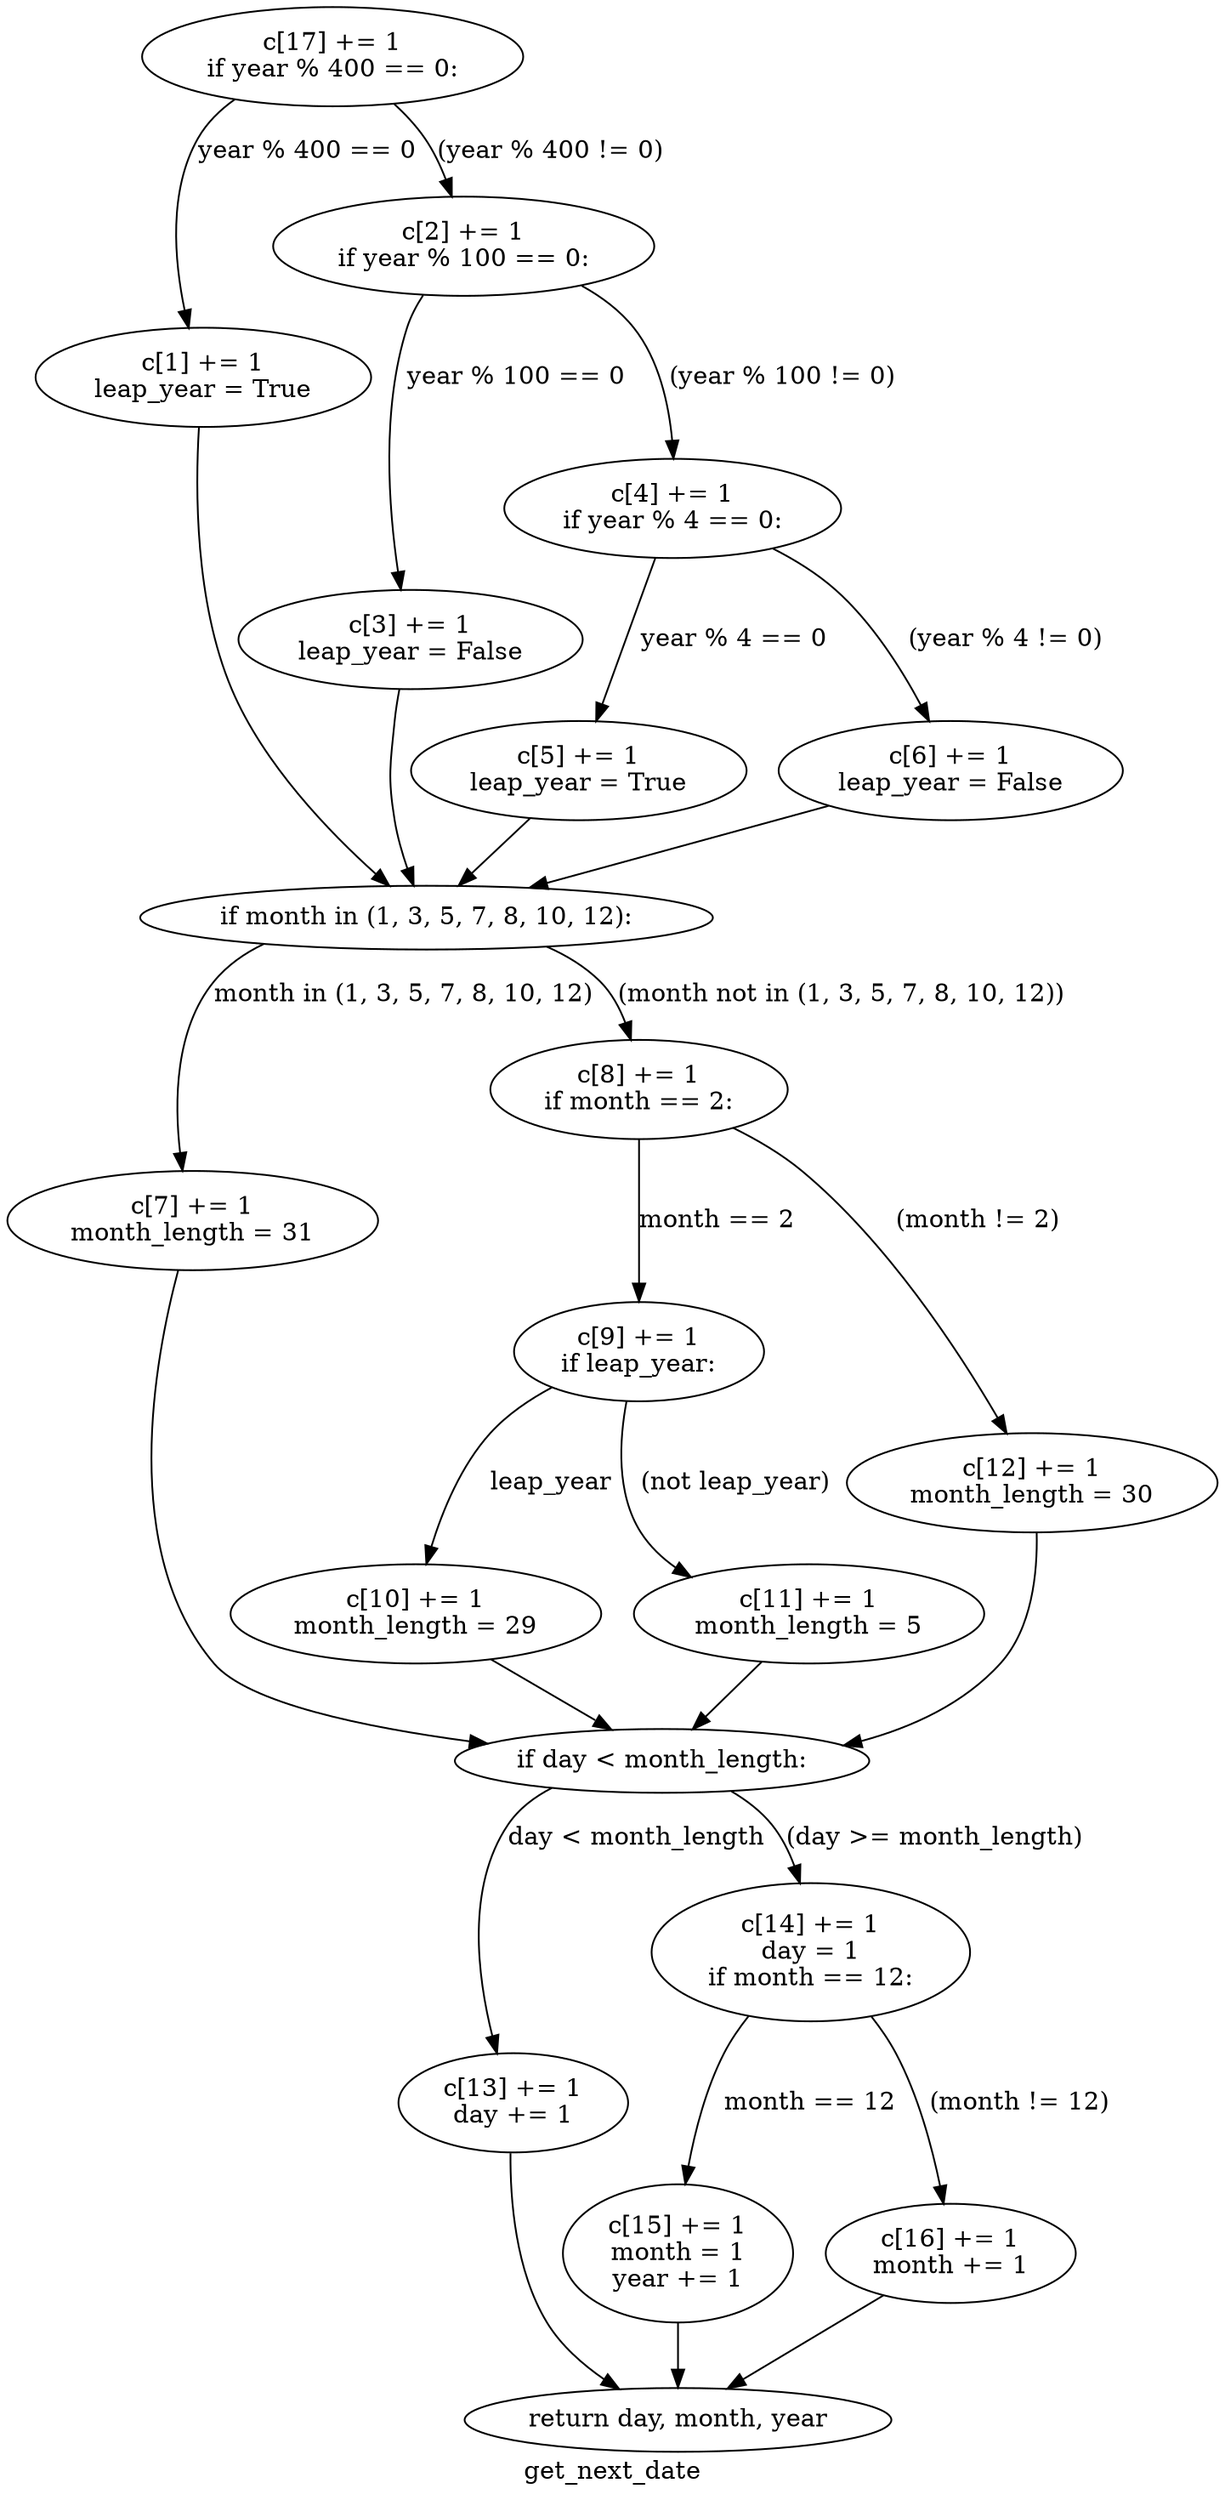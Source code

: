 digraph clusterget_next_date {
	graph [bb="0,0,572.12,1404.6",
		label=get_next_date,
		lheight=0.22,
		lp="286.06,11.875",
		lwidth=1.08
	];
	node [label="\N"];
	1	[height=0.77585,
		label="c[17] += 1
if year % 400 == 0:
",
		pos="141.56,1376.7",
		width=2.4356];
	2	[height=0.77585,
		label="c[1] += 1
leap_year = True
",
		pos="83.56,1195.2",
		width=2.1852];
	1 -> 2	[label="year % 400 == 0",
		lp="128.43,1322.9",
		pos="e,75.887,1223.4 98.499,1352 91.359,1346 84.944,1338.9 80.81,1330.7 65.788,1301 68.383,1262.5 73.614,1234.4"];
	4	[height=0.77585,
		label="c[2] += 1
if year % 100 == 0:
",
		pos="200.56,1269.1",
		width=2.4356];
	1 -> 4	[label="(year % 400 != 0)",
		lp="235.06,1322.9",
		pos="e,192.91,1297.2 165.45,1349.7 170.2,1343.7 174.86,1337.2 178.56,1330.7 182.6,1323.7 186.12,1315.7 189.09,1308"];
	3	[height=0.5,
		label="if month in (1, 3, 5, 7, 8, 10, 12):
",
		pos="186.56,890.69",
		width=3.6501];
	2 -> 3	[pos="e,170.71,908.71 81.917,1167 80.714,1131.8 81.723,1069.3 99.56,1019.6 113.63,980.33 142.61,941.68 163.25,917.32"];
	11	[height=0.77585,
		label="c[7] += 1
month_length = 31
",
		pos="85.56,719.15",
		width=2.3767];
	3 -> 11	[label="month in (1, 3, 5, 7, 8, 10, 12)",
		lp="174.18,846.81",
		pos="e,78.6,747.25 116.46,875.05 106.66,870.11 97.751,863.51 91.31,854.69 71.228,827.19 72.137,787.42 76.652,758.25"];
	13	[height=0.77585,
		label="c[8] += 1
if month == 2:
",
		pos="291.56,793.01",
		width=1.8905];
	3 -> 13	[label="(month not in (1, 3, 5, 7, 8, 10, 12))",
		lp="372.56,846.81",
		pos="e,283.32,820.99 234.78,873.61 244.81,868.67 254.7,862.44 262.56,854.69 269.17,848.18 274.47,839.86 278.63,831.49"];
	12	[height=0.5,
		label="if day < month_length:
",
		pos="314.56,414.63",
		width=2.6243];
	11 -> 12	[pos="e,238.87,425.71 78.432,690.86 67.102,640.69 51.323,533.13 104.56,469.63 120.72,450.36 177.24,436.49 227.57,427.64"];
	20	[height=0.77585,
		label="c[13] += 1
day += 1
",
		pos="247.56,220.82",
		width=1.4928];
	12 -> 20	[label="day < month_length",
		lp="300.43,370.76",
		pos="e,238.84,248.8 266.91,398.65 258.12,393.69 250.07,387.16 244.81,378.63 222.78,342.93 228.26,293.39 236.12,259.61"];
	22	[height=1.0852,
		label="c[14] += 1
day = 1
if month == 12:
",
		pos="382.56,305.81",
		width=2.0231];
	12 -> 22	[label="(day >= month_length)",
		lp="432.06,370.76",
		pos="e,375.6,344.98 341.94,397.19 348.81,391.98 355.62,385.71 360.56,378.63 365.33,371.79 369.09,363.89 372.04,355.88"];
	21	[height=0.5,
		label="return day, month, year
",
		pos="329.56,41.75",
		width=2.6937];
	20 -> 21	[pos="e,302.23,59.488 246.48,192.64 246.61,166.48 249.95,126.6 266.56,96.75 273.06,85.066 283.13,74.756 293.32,66.36"];
	23	[height=1.0852,
		label="c[15] += 1
month = 1
year += 1
",
		pos="329.56,135.82",
		width=1.4928];
	22 -> 23	[label="month == 12",
		lp="391.93,220.82",
		pos="e,336.39,174.96 363.57,267.89 360.74,261.6 358.03,255.06 355.81,248.75 348.76,228.68 343.03,205.92 338.74,186.19"];
	25	[height=0.77585,
		label="c[16] += 1
month += 1
",
		pos="459.56,135.82",
		width=1.6106];
	22 -> 25	[label="(month != 12)",
		lp="486.56,220.82",
		pos="e,455.36,163.76 414.4,270.5 419.67,263.64 424.67,256.23 428.56,248.75 440.58,225.58 448.37,197.23 453.14,174.85"];
	23 -> 21	[pos="e,329.56,60.067 329.56,96.306 329.56,87.929 329.56,79.211 329.56,71.301"];
	25 -> 21	[pos="e,353.29,59.554 427.76,112.3 407.99,98.296 382.63,80.331 362.63,66.168"];
	14	[height=0.77585,
		label="c[9] += 1
if leap_year:
",
		pos="291.56,645.29",
		width=1.6401];
	13 -> 14	[label="month == 2",
		lp="324.56,719.15",
		pos="e,291.56,673.57 291.56,764.6 291.56,742.11 291.56,710 291.56,684.9"];
	16	[height=0.77585,
		label="c[12] += 1
month_length = 30
",
		pos="486.56,571.42",
		width=2.3767];
	13 -> 16	[label="(month != 2)",
		lp="444.18,719.15",
		pos="e,471.68,599.37 331.63,769.97 341.96,763.33 352.66,755.54 361.56,747.08 405.34,705.45 443.78,646.56 466.09,608.93"];
	17	[height=0.77585,
		label="c[10] += 1
month_length = 29
",
		pos="199.56,497.56",
		width=2.3767];
	14 -> 17	[label=leap_year,
		lp="252.18,571.42",
		pos="e,201.59,525.55 252.46,623.95 242.72,617.27 233.12,609.03 226.31,599.35 213.41,581.04 206.73,556.89 203.27,536.82"];
	19	[height=0.77585,
		label="c[11] += 1
month_length = 5
",
		pos="383.56,497.56",
		width=2.2441];
	14 -> 19	[label="(not leap_year)",
		lp="349.56,571.42",
		pos="e,333.39,519.68 289.83,617.18 289.77,595.48 292.82,565.18 307.56,543.49 312.06,536.87 317.89,531.08 324.32,526.06"];
	17 -> 12	[pos="e,290.56,432.52 234.69,471.84 249.54,461.39 266.74,449.29 281.37,438.99"];
	19 -> 12	[pos="e,329.12,432.71 361.35,470.51 353.35,461.13 344.33,450.55 336.37,441.21"];
	16 -> 12	[pos="e,393.78,424.79 490.34,543.43 491.9,521.2 490.32,490.11 473.56,469.63 456.35,448.61 430.61,435.73 404.82,427.86"];
	5	[height=0.77585,
		label="c[3] += 1
leap_year = False
",
		pos="184.56,1047.5",
		width=2.2441];
	4 -> 5	[label="year % 100 == 0",
		lp="229.43,1195.2",
		pos="e,181,1075.7 187.98,1241 185.84,1235.2 183.94,1229.1 182.81,1223.1 174.02,1177 176.52,1122.7 179.85,1087"];
	7	[height=0.77585,
		label="c[4] += 1
if year % 4 == 0:
",
		pos="302.56,1121.3",
		width=2.1704];
	4 -> 7	[label="(year % 100 != 0)",
		lp="349.06,1195.2",
		pos="e,302.54,1149.6 253.74,1246.6 263.91,1240.4 273.55,1232.6 280.56,1223.1 293.74,1205.3 299.32,1181.2 301.57,1161"];
	5 -> 3	[pos="e,180.88,908.98 176.17,1019.6 174.67,1013.7 173.34,1007.5 172.56,1001.6 169.33,976.93 169.42,970.32 172.56,945.69 173.64,937.2 175.65,\
928.14 177.8,919.91"];
	8	[height=0.77585,
		label="c[5] += 1
leap_year = True
",
		pos="260.56,973.62",
		width=2.1852];
	7 -> 8	[label="year % 4 == 0",
		lp="328.68,1047.5",
		pos="e,268.4,1001.7 294.82,1093.4 288.98,1073.1 280.78,1044.6 273.56,1019.6 272.91,1017.3 272.24,1015 271.56,1012.6"];
	10	[height=0.77585,
		label="c[6] += 1
leap_year = False
",
		pos="437.56,973.62",
		width=2.2441];
	7 -> 10	[label="(year % 4 != 0)",
		lp="455.31,1047.5",
		pos="e,424.5,1001.2 344.73,1097.4 354.48,1091 364.38,1083.6 372.56,1075.4 391.35,1056.7 407.54,1031.6 419.06,1011.2"];
	8 -> 3	[pos="e,202.17,908.76 236.74,946.57 228.07,937.09 218.29,926.39 209.68,916.98"];
	10 -> 3	[pos="e,236.41,907.76 379.34,953.85 339.68,941.06 287.28,924.17 247.13,911.22"];
}
